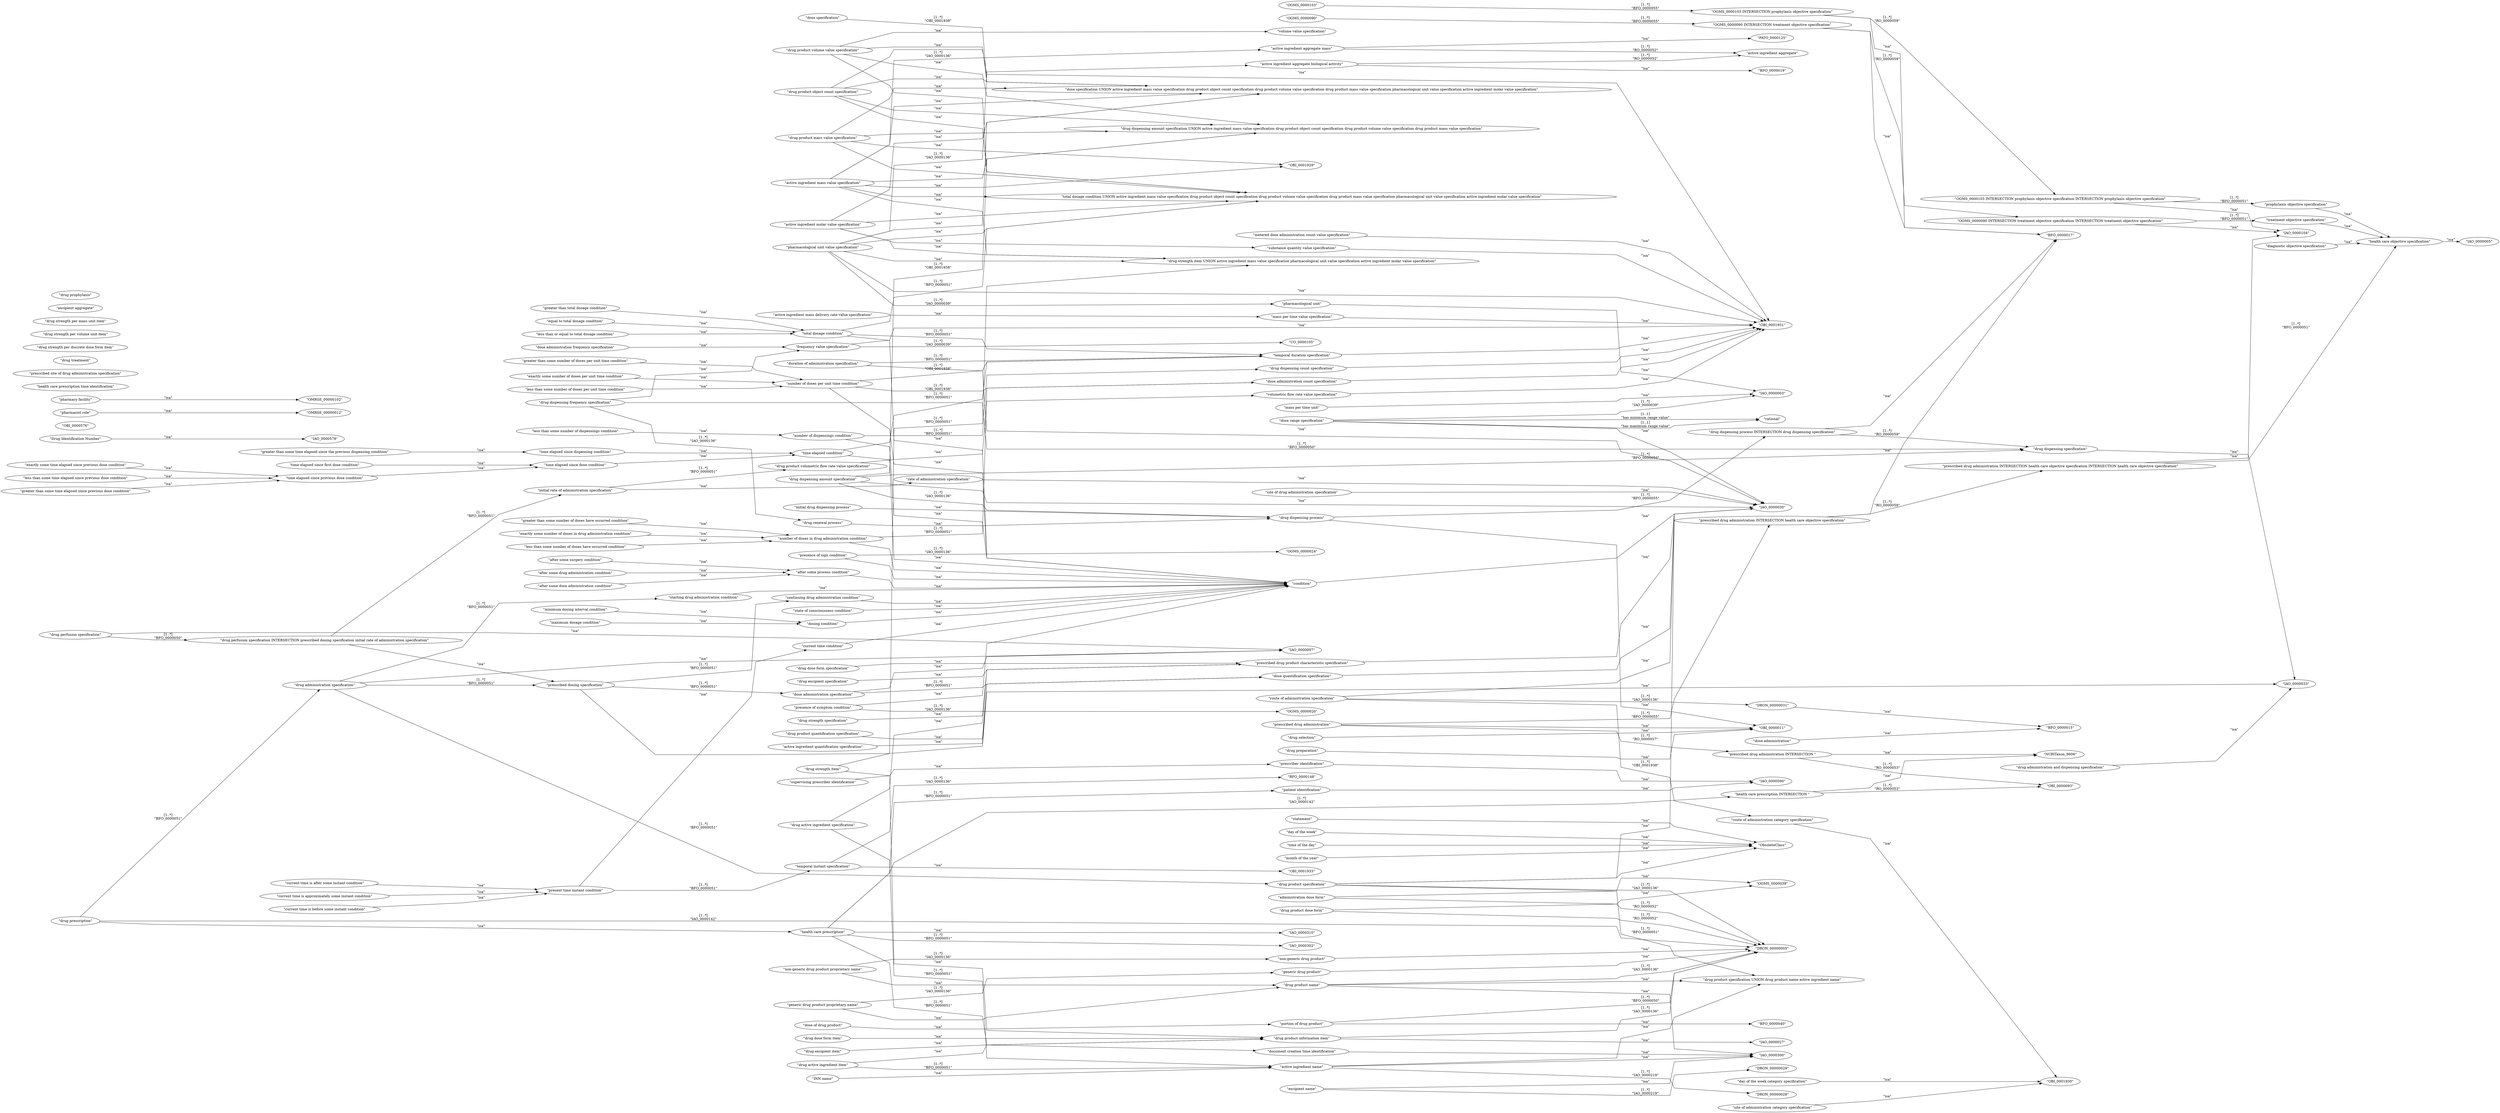 digraph G {
  splines=polyline;
  rankdir=LR;
  "BFO_0000015" [ label="\"BFO_0000015\"" ];
  "BFO_0000017" [ label="\"BFO_0000017\"" ];
  "BFO_0000019" [ label="\"BFO_0000019\"" ];
  "BFO_0000040" [ label="\"BFO_0000040\"" ];
  "BFO_0000148" [ label="\"BFO_0000148\"" ];
  "DRON_00000005" [ label="\"DRON_00000005\"" ];
  "DRON_00000028" [ label="\"DRON_00000028\"" ];
  "DRON_00000029" [ label="\"DRON_00000029\"" ];
  "DRON_00000031" [ label="\"DRON_00000031\"" ];
  "IAO_0000003" [ label="\"IAO_0000003\"" ];
  "IAO_0000005" [ label="\"IAO_0000005\"" ];
  "IAO_0000007" [ label="\"IAO_0000007\"" ];
  "IAO_0000027" [ label="\"IAO_0000027\"" ];
  "IAO_0000030" [ label="\"IAO_0000030\"" ];
  "IAO_0000033" [ label="\"IAO_0000033\"" ];
  "IAO_0000104" [ label="\"IAO_0000104\"" ];
  "IAO_0000300" [ label="\"IAO_0000300\"" ];
  "IAO_0000302" [ label="\"IAO_0000302\"" ];
  "IAO_0000310" [ label="\"IAO_0000310\"" ];
  "IAO_0000578" [ label="\"IAO_0000578\"" ];
  "IAO_0000590" [ label="\"IAO_0000590\"" ];
  "NCBITaxon_9606" [ label="\"NCBITaxon_9606\"" ];
  "OBI_0000011" [ label="\"OBI_0000011\"" ];
  "OBI_0000093" [ label="\"OBI_0000093\"" ];
  "OBI_0000576" [ label="\"OBI_0000576\"" ];
  "dose specification" [ label="\"dose specification\"" ];
  "OBI_0001929" [ label="\"OBI_0001929\"" ];
  "OBI_0001930" [ label="\"OBI_0001930\"" ];
  "OBI_0001931" [ label="\"OBI_0001931\"" ];
  "OBI_0001933" [ label="\"OBI_0001933\"" ];
  "volume value specification" [ label="\"volume value specification\"" ];
  "OGMS_0000020" [ label="\"OGMS_0000020\"" ];
  "OGMS_0000024" [ label="\"OGMS_0000024\"" ];
  "OGMS_0000039" [ label="\"OGMS_0000039\"" ];
  "OGMS_0000090" [ label="\"OGMS_0000090\"" ];
  "OGMS_0000103" [ label="\"OGMS_0000103\"" ];
  "OMRSE_00000012" [ label="\"OMRSE_00000012\"" ];
  "OMRSE_00000102" [ label="\"OMRSE_00000102\"" ];
  "PATO_0000125" [ label="\"PATO_0000125\"" ];
  "time elapsed since dispensing condition" [ label="\"time elapsed since dispensing condition\"" ];
  "health care prescription" [ label="\"health care prescription\"" ];
  "prescriber identification" [ label="\"prescriber identification\"" ];
  "patient identification" [ label="\"patient identification\"" ];
  "active ingredient aggregate mass" [ label="\"active ingredient aggregate mass\"" ];
  "document creation time identification" [ label="\"document creation time identification\"" ];
  "health care prescription time identification" [ label="\"health care prescription time identification\"" ];
  "drug administration and dispensing specification" [ label="\"drug administration and dispensing specification\"" ];
  "prescribed site of drug administration specification" [ label="\"prescribed site of drug administration specification\"" ];
  "prescribed drug product characteristic specification" [ label="\"prescribed drug product characteristic specification\"" ];
  "drug product information item" [ label="\"drug product information item\"" ];
  "drug treatment" [ label="\"drug treatment\"" ];
  "temporal instant specification" [ label="\"temporal instant specification\"" ];
  "route of administration specification" [ label="\"route of administration specification\"" ];
  "active ingredient mass value specification" [ label="\"active ingredient mass value specification\"" ];
  "drug strength specification" [ label="\"drug strength specification\"" ];
  "drug prescription" [ label="\"drug prescription\"" ];
  "drug strength item" [ label="\"drug strength item\"" ];
  "drug strength per discrete dose form item" [ label="\"drug strength per discrete dose form item\"" ];
  "drug strength per volume unit item" [ label="\"drug strength per volume unit item\"" ];
  "drug strength per mass unit item" [ label="\"drug strength per mass unit item\"" ];
  "duration of administration specification" [ label="\"duration of administration specification\"" ];
  "initial rate of administration specification" [ label="\"initial rate of administration specification\"" ];
  "drug active ingredient item" [ label="\"drug active ingredient item\"" ];
  "non-generic drug product proprietary name" [ label="\"non-generic drug product proprietary name\"" ];
  "drug dose form item" [ label="\"drug dose form item\"" ];
  "dose administration" [ label="\"dose administration\"" ];
  "presence of sign condition" [ label="\"presence of sign condition\"" ];
  "less than some time elapsed since previous dose condition" [ label="\"less than some time elapsed since previous dose condition\"" ];
  "drug product name" [ label="\"drug product name\"" ];
  "day of the week" [ label="\"day of the week\"" ];
  "drug dose form specification" [ label="\"drug dose form specification\"" ];
  "drug excipient specification" [ label="\"drug excipient specification\"" ];
  "drug active ingredient specification" [ label="\"drug active ingredient specification\"" ];
  "generic drug product proprietary name" [ label="\"generic drug product proprietary name\"" ];
  "current time is before some instant condition" [ label="\"current time is before some instant condition\"" ];
  "current time is after some instant condition" [ label="\"current time is after some instant condition\"" ];
  "current time is approximately some instant condition" [ label="\"current time is approximately some instant condition\"" ];
  "greater than some time elapsed since previous dose condition" [ label="\"greater than some time elapsed since previous dose condition\"" ];
  "exactly some time elapsed since previous dose condition" [ label="\"exactly some time elapsed since previous dose condition\"" ];
  "drug product specification" [ label="\"drug product specification\"" ];
  "drug product specification" [ label="\"drug product specification\"" ];
  "time of the day" [ label="\"time of the day\"" ];
  "month of the year" [ label="\"month of the year\"" ];
  "day of the week category specification" [ label="\"day of the week category specification\"" ];
  "drug excipient item" [ label="\"drug excipient item\"" ];
  "time elapsed since first dose condition" [ label="\"time elapsed since first dose condition\"" ];
  "time elapsed since previous dose condition" [ label="\"time elapsed since previous dose condition\"" ];
  "present time instant condition" [ label="\"present time instant condition\"" ];
  "pharmacy facility" [ label="\"pharmacy facility\"" ];
  "excipient name" [ label="\"excipient name\"" ];
  "number of doses in drug administration condition" [ label="\"number of doses in drug administration condition\"" ];
  "exactly some number of doses in drug administration condition" [ label="\"exactly some number of doses in drug administration condition\"" ];
  "drug selection" [ label="\"drug selection\"" ];
  "less than some number of doses have occurred condition" [ label="\"less than some number of doses have occurred condition\"" ];
  "greater than some number of doses have occurred condition" [ label="\"greater than some number of doses have occurred condition\"" ];
  "greater than some time elapsed since the previous dispensing condition" [ label="\"greater than some time elapsed since the previous dispensing condition\"" ];
  "pharmacist role" [ label="\"pharmacist role\"" ];
  "after some process condition" [ label="\"after some process condition\"" ];
  "after some drug administration condition" [ label="\"after some drug administration condition\"" ];
  "after some dose administration condition" [ label="\"after some dose administration condition\"" ];
  "after some surgery condition" [ label="\"after some surgery condition\"" ];
  "site of drug administration specification" [ label="\"site of drug administration specification\"" ];
  "drug dispensing specification" [ label="\"drug dispensing specification\"" ];
  "Drug Identification Number" [ label="\"Drug Identification Number\"" ];
  "metered dose administration count value specification" [ label="\"metered dose administration count value specification\"" ];
  "drug dispensing process" [ label="\"drug dispensing process\"" ];
  "drug perfusion specification" [ label="\"drug perfusion specification\"" ];
  "prescribed dosing specification" [ label="\"prescribed dosing specification\"" ];
  "dose of drug product" [ label="\"dose of drug product\"" ];
  "portion of drug product" [ label="\"portion of drug product\"" ];
  "supervising prescriber identification" [ label="\"supervising prescriber identification\"" ];
  "rate of administration specification" [ label="\"rate of administration specification\"" ];
  "site of administration category specification" [ label="\"site of administration category specification\"" ];
  "mass per time unit" [ label="\"mass per time unit\"" ];
  "dose range specification" [ label="\"dose range specification\"" ];
  "active ingredient aggregate" [ label="\"active ingredient aggregate\"" ];
  "excipient aggregate" [ label="\"excipient aggregate\"" ];
  "mass per time value specification" [ label="\"mass per time value specification\"" ];
  "drug renewal process" [ label="\"drug renewal process\"" ];
  "dose quantification specification" [ label="\"dose quantification specification\"" ];
  "active ingredient quantification specification" [ label="\"active ingredient quantification specification\"" ];
  "drug product quantification specification" [ label="\"drug product quantification specification\"" ];
  "active ingredient mass delivery rate value specification" [ label="\"active ingredient mass delivery rate value specification\"" ];
  "continuing drug administration condition" [ label="\"continuing drug administration condition\"" ];
  "starting drug administration condition" [ label="\"starting drug administration condition\"" ];
  "condition" [ label="\"condition\"" ];
  "minimum dosing interval condition" [ label="\"minimum dosing interval condition\"" ];
  "maximum dosage condition" [ label="\"maximum dosage condition\"" ];
  "dosing condition" [ label="\"dosing condition\"" ];
  "drug dispensing frequency specification" [ label="\"drug dispensing frequency specification\"" ];
  "drug dispensing count specification" [ label="\"drug dispensing count specification\"" ];
  "initial drug dispensing process" [ label="\"initial drug dispensing process\"" ];
  "dose administration specification" [ label="\"dose administration specification\"" ];
  "frequency value specification" [ label="\"frequency value specification\"" ];
  "drug prophylaxis" [ label="\"drug prophylaxis\"" ];
  "prescribed drug administration" [ label="\"prescribed drug administration\"" ];
  "health care objective specification" [ label="\"health care objective specification\"" ];
  "drug dispensing amount specification" [ label="\"drug dispensing amount specification\"" ];
  "treatment objective specification" [ label="\"treatment objective specification\"" ];
  "prophylaxis objective specification" [ label="\"prophylaxis objective specification\"" ];
  "diagnostic objective specification" [ label="\"diagnostic objective specification\"" ];
  "drug administration specification" [ label="\"drug administration specification\"" ];
  "drug product object count specification" [ label="\"drug product object count specification\"" ];
  "drug product volume value specification" [ label="\"drug product volume value specification\"" ];
  "drug product mass value specification" [ label="\"drug product mass value specification\"" ];
  "statement" [ label="\"statement\"" ];
  "temporal duration specification" [ label="\"temporal duration specification\"" ];
  "dose administration frequency specification" [ label="\"dose administration frequency specification\"" ];
  "pharmacological unit value specification" [ label="\"pharmacological unit value specification\"" ];
  "substance quantity value specification" [ label="\"substance quantity value specification\"" ];
  "volumetric flow rate value specification" [ label="\"volumetric flow rate value specification\"" ];
  "drug product volumetric flow rate value specification" [ label="\"drug product volumetric flow rate value specification\"" ];
  "active ingredient molar value specification" [ label="\"active ingredient molar value specification\"" ];
  "pharmacological unit" [ label="\"pharmacological unit\"" ];
  "dose administration count specification" [ label="\"dose administration count specification\"" ];
  "presence of symptom condition" [ label="\"presence of symptom condition\"" ];
  "state of consciousness condition" [ label="\"state of consciousness condition\"" ];
  "current time condition" [ label="\"current time condition\"" ];
  "time elapsed condition" [ label="\"time elapsed condition\"" ];
  "number of doses per unit time condition" [ label="\"number of doses per unit time condition\"" ];
  "less than some number of doses per unit time condition" [ label="\"less than some number of doses per unit time condition\"" ];
  "greater than some number of doses per unit time condition" [ label="\"greater than some number of doses per unit time condition\"" ];
  "exactly some number of doses per unit time condition" [ label="\"exactly some number of doses per unit time condition\"" ];
  "number of dispensings condition" [ label="\"number of dispensings condition\"" ];
  "less than some number of dispensings condition" [ label="\"less than some number of dispensings condition\"" ];
  "total dosage condition" [ label="\"total dosage condition\"" ];
  "less than or equal to total dosage condition" [ label="\"less than or equal to total dosage condition\"" ];
  "greater than total dosage condition" [ label="\"greater than total dosage condition\"" ];
  "equal to total dosage condition" [ label="\"equal to total dosage condition\"" ];
  "time elapsed since dose condition" [ label="\"time elapsed since dose condition\"" ];
  "route of administration category specification" [ label="\"route of administration category specification\"" ];
  "non-generic drug product" [ label="\"non-generic drug product\"" ];
  "generic drug product" [ label="\"generic drug product\"" ];
  "INN name" [ label="\"INN name\"" ];
  "active ingredient name" [ label="\"active ingredient name\"" ];
  "drug preparation" [ label="\"drug preparation\"" ];
  "administration dose form" [ label="\"administration dose form\"" ];
  "drug product dose form" [ label="\"drug product dose form\"" ];
  "active ingredient aggregate biological activity" [ label="\"active ingredient aggregate biological activity\"" ];
  "UO_0000105" [ label="\"UO_0000105\"" ];
  "ObsoleteClass" [ label="\"ObsoleteClass\"" ];
  "drug product specification UNION drug product name active ingredient name" [ label="\"drug product specification UNION drug product name active ingredient name\"" ];
  "drug dispensing amount specification UNION active ingredient mass value specification drug product object count specification drug product volume value specification drug product mass value specification" [ label="\"drug dispensing amount specification UNION active ingredient mass value specification drug product object count specification drug product volume value specification drug product mass value specification\"" ];
  "prescribed drug administration INTERSECTION health care objective specification" [ label="\"prescribed drug administration INTERSECTION health care objective specification\"" ];
  "prescribed drug administration INTERSECTION health care objective specification INTERSECTION health care objective specification" [ label="\"prescribed drug administration INTERSECTION health care objective specification INTERSECTION health care objective specification\"" ];
  "drug perfusion specification INTERSECTION prescribed dosing specification initial rate of administration specification" [ label="\"drug perfusion specification INTERSECTION prescribed dosing specification initial rate of administration specification\"" ];
  "OGMS_0000103 INTERSECTION prophylaxis objective specification" [ label="\"OGMS_0000103 INTERSECTION prophylaxis objective specification\"" ];
  "OGMS_0000103 INTERSECTION prophylaxis objective specification INTERSECTION prophylaxis objective specification" [ label="\"OGMS_0000103 INTERSECTION prophylaxis objective specification INTERSECTION prophylaxis objective specification\"" ];
  "dose specification UNION active ingredient mass value specification drug product object count specification drug product volume value specification drug product mass value specification pharmacological unit value specification active ingredient molar value specification" [ label="\"dose specification UNION active ingredient mass value specification drug product object count specification drug product volume value specification drug product mass value specification pharmacological unit value specification active ingredient molar value specification\"" ];
  "prescribed drug administration INTERSECTION " [ label="\"prescribed drug administration INTERSECTION \"" ];
  "drug dispensing process INTERSECTION drug dispensing specification" [ label="\"drug dispensing process INTERSECTION drug dispensing specification\"" ];
  "health care prescription INTERSECTION " [ label="\"health care prescription INTERSECTION \"" ];
  "drug strength item UNION active ingredient mass value specification pharmacological unit value specification active ingredient molar value specification" [ label="\"drug strength item UNION active ingredient mass value specification pharmacological unit value specification active ingredient molar value specification\"" ];
  "OGMS_0000090 INTERSECTION treatment objective specification" [ label="\"OGMS_0000090 INTERSECTION treatment objective specification\"" ];
  "OGMS_0000090 INTERSECTION treatment objective specification INTERSECTION treatment objective specification" [ label="\"OGMS_0000090 INTERSECTION treatment objective specification INTERSECTION treatment objective specification\"" ];
  "total dosage condition UNION active ingredient mass value specification drug product object count specification drug product volume value specification drug product mass value specification pharmacological unit value specification active ingredient molar value specification" [ label="\"total dosage condition UNION active ingredient mass value specification drug product object count specification drug product volume value specification drug product mass value specification pharmacological unit value specification active ingredient molar value specification\"" ];
  "rational" [ label="\"rational\"" ];
  "statement" -> "ObsoleteClass" [ label="\"isa\"" ];
  "drug product quantification specification" -> "dose quantification specification" [ label="\"isa\"" ];
  "exactly some time elapsed since previous dose condition" -> "time elapsed since previous dose condition" [ label="\"isa\"" ];
  "total dosage condition" -> "condition" [ label="\"isa\"" ];
  "active ingredient aggregate mass" -> "PATO_0000125" [ label="\"isa\"" ];
  "number of dispensings condition" -> "condition" [ label="\"isa\"" ];
  "less than some number of doses have occurred condition" -> "number of doses in drug administration condition" [ label="\"isa\"" ];
  "health care prescription" -> "IAO_0000310" [ label="\"isa\"" ];
  "dose of drug product" -> "portion of drug product" [ label="\"isa\"" ];
  "dose quantification specification" -> "IAO_0000030" [ label="\"isa\"" ];
  "excipient name" -> "IAO_0000300" [ label="\"isa\"" ];
  "drug product specification" -> "ObsoleteClass" [ label="\"isa\"" ];
  "prescribed dosing specification" -> "IAO_0000033" [ label="\"isa\"" ];
  "drug product mass value specification" -> "OBI_0001929" [ label="\"isa\"" ];
  "drug active ingredient item" -> "drug product information item" [ label="\"isa\"" ];
  "drug product object count specification" -> "OBI_0001931" [ label="\"isa\"" ];
  "dose administration" -> "BFO_0000015" [ label="\"isa\"" ];
  "dose administration count specification" -> "OBI_0001931" [ label="\"isa\"" ];
  "condition" -> "IAO_0000030" [ label="\"isa\"" ];
  "prophylaxis objective specification" -> "health care objective specification" [ label="\"isa\"" ];
  "drug strength specification" -> "prescribed drug product characteristic specification" [ label="\"isa\"" ];
  "time of the day" -> "ObsoleteClass" [ label="\"isa\"" ];
  "less than or equal to total dosage condition" -> "total dosage condition" [ label="\"isa\"" ];
  "duration of administration specification" -> "IAO_0000030" [ label="\"isa\"" ];
  "drug dispensing frequency specification" -> "frequency value specification" [ label="\"isa\"" ];
  "minimum dosing interval condition" -> "dosing condition" [ label="\"isa\"" ];
  "number of doses in drug administration condition" -> "condition" [ label="\"isa\"" ];
  "greater than some time elapsed since the previous dispensing condition" -> "time elapsed since dispensing condition" [ label="\"isa\"" ];
  "drug dose form item" -> "drug product information item" [ label="\"isa\"" ];
  "greater than total dosage condition" -> "total dosage condition" [ label="\"isa\"" ];
  "temporal instant specification" -> "OBI_0001933" [ label="\"isa\"" ];
  "less than some number of dispensings condition" -> "number of dispensings condition" [ label="\"isa\"" ];
  "active ingredient molar value specification" -> "substance quantity value specification" [ label="\"isa\"" ];
  "prescriber identification" -> "IAO_0000590" [ label="\"isa\"" ];
  "pharmacological unit" -> "IAO_0000003" [ label="\"isa\"" ];
  "equal to total dosage condition" -> "total dosage condition" [ label="\"isa\"" ];
  "non-generic drug product" -> "DRON_00000005" [ label="\"isa\"" ];
  "pharmacy facility" -> "OMRSE_00000102" [ label="\"isa\"" ];
  "continuing drug administration condition" -> "condition" [ label="\"isa\"" ];
  "day of the week" -> "ObsoleteClass" [ label="\"isa\"" ];
  "drug strength item" -> "drug product information item" [ label="\"isa\"" ];
  "active ingredient mass delivery rate value specification" -> "mass per time value specification" [ label="\"isa\"" ];
  "non-generic drug product proprietary name" -> "drug product name" [ label="\"isa\"" ];
  "prescribed drug product characteristic specification" -> "IAO_0000030" [ label="\"isa\"" ];
  "drug prescription" -> "health care prescription" [ label="\"isa\"" ];
  "mass per time value specification" -> "OBI_0001931" [ label="\"isa\"" ];
  "present time instant condition" -> "current time condition" [ label="\"isa\"" ];
  "greater than some number of doses have occurred condition" -> "number of doses in drug administration condition" [ label="\"isa\"" ];
  "starting drug administration condition" -> "condition" [ label="\"isa\"" ];
  "site of drug administration specification" -> "IAO_0000030" [ label="\"isa\"" ];
  "drug selection" -> "OBI_0000011" [ label="\"isa\"" ];
  "route of administration specification" -> "IAO_0000030" [ label="\"isa\"" ];
  "DRON_00000031" -> "BFO_0000015" [ label="\"isa\"" ];
  "drug product volume value specification" -> "volume value specification" [ label="\"isa\"" ];
  "treatment objective specification" -> "health care objective specification" [ label="\"isa\"" ];
  "pharmacist role" -> "OMRSE_00000012" [ label="\"isa\"" ];
  "day of the week category specification" -> "OBI_0001930" [ label="\"isa\"" ];
  "diagnostic objective specification" -> "health care objective specification" [ label="\"isa\"" ];
  "state of consciousness condition" -> "condition" [ label="\"isa\"" ];
  "document creation time identification" -> "IAO_0000300" [ label="\"isa\"" ];
  "drug product name" -> "IAO_0000300" [ label="\"isa\"" ];
  "drug dispensing specification" -> "IAO_0000033" [ label="\"isa\"" ];
  "drug administration and dispensing specification" -> "IAO_0000033" [ label="\"isa\"" ];
  "temporal duration specification" -> "OBI_0001931" [ label="\"isa\"" ];
  "presence of symptom condition" -> "condition" [ label="\"isa\"" ];
  "after some dose administration condition" -> "after some process condition" [ label="\"isa\"" ];
  "less than some number of doses per unit time condition" -> "number of doses per unit time condition" [ label="\"isa\"" ];
  "initial rate of administration specification" -> "rate of administration specification" [ label="\"isa\"" ];
  "prescribed drug administration" -> "OBI_0000011" [ label="\"isa\"" ];
  "generic drug product" -> "DRON_00000005" [ label="\"isa\"" ];
  "drug renewal process" -> "drug dispensing process" [ label="\"isa\"" ];
  "dose range specification" -> "IAO_0000030" [ label="\"isa\"" ];
  "drug excipient specification" -> "prescribed drug product characteristic specification" [ label="\"isa\"" ];
  "greater than some number of doses per unit time condition" -> "number of doses per unit time condition" [ label="\"isa\"" ];
  "initial drug dispensing process" -> "drug dispensing process" [ label="\"isa\"" ];
  "active ingredient aggregate biological activity" -> "BFO_0000019" [ label="\"isa\"" ];
  "drug product specification" -> "IAO_0000030" [ label="\"isa\"" ];
  "time elapsed since dispensing condition" -> "time elapsed condition" [ label="\"isa\"" ];
  "after some drug administration condition" -> "after some process condition" [ label="\"isa\"" ];
  "drug dispensing process" -> "OBI_0000011" [ label="\"isa\"" ];
  "after some process condition" -> "condition" [ label="\"isa\"" ];
  "drug active ingredient specification" -> "prescribed drug product characteristic specification" [ label="\"isa\"" ];
  "drug excipient item" -> "drug product information item" [ label="\"isa\"" ];
  "frequency value specification" -> "OBI_0001931" [ label="\"isa\"" ];
  "exactly some number of doses in drug administration condition" -> "number of doses in drug administration condition" [ label="\"isa\"" ];
  "active ingredient name" -> "IAO_0000300" [ label="\"isa\"" ];
  "health care objective specification" -> "IAO_0000005" [ label="\"isa\"" ];
  "after some surgery condition" -> "after some process condition" [ label="\"isa\"" ];
  "drug preparation" -> "OBI_0000011" [ label="\"isa\"" ];
  "current time condition" -> "condition" [ label="\"isa\"" ];
  "current time is after some instant condition" -> "present time instant condition" [ label="\"isa\"" ];
  "drug dispensing count specification" -> "OBI_0001931" [ label="\"isa\"" ];
  "drug administration specification" -> "IAO_0000007" [ label="\"isa\"" ];
  "drug perfusion specification" -> "IAO_0000007" [ label="\"isa\"" ];
  "drug dose form specification" -> "prescribed drug product characteristic specification" [ label="\"isa\"" ];
  "time elapsed since first dose condition" -> "time elapsed since dose condition" [ label="\"isa\"" ];
  "time elapsed since previous dose condition" -> "time elapsed since dose condition" [ label="\"isa\"" ];
  "exactly some number of doses per unit time condition" -> "number of doses per unit time condition" [ label="\"isa\"" ];
  "administration dose form" -> "OGMS_0000039" [ label="\"isa\"" ];
  "drug product volumetric flow rate value specification" -> "volumetric flow rate value specification" [ label="\"isa\"" ];
  "current time is approximately some instant condition" -> "present time instant condition" [ label="\"isa\"" ];
  "supervising prescriber identification" -> "prescriber identification" [ label="\"isa\"" ];
  "greater than some time elapsed since previous dose condition" -> "time elapsed since previous dose condition" [ label="\"isa\"" ];
  "current time is before some instant condition" -> "present time instant condition" [ label="\"isa\"" ];
  "time elapsed since dose condition" -> "time elapsed condition" [ label="\"isa\"" ];
  "drug product dose form" -> "OGMS_0000039" [ label="\"isa\"" ];
  "pharmacological unit value specification" -> "OBI_0001931" [ label="\"isa\"" ];
  "patient identification" -> "IAO_0000590" [ label="\"isa\"" ];
  "number of doses per unit time condition" -> "condition" [ label="\"isa\"" ];
  "maximum dosage condition" -> "dosing condition" [ label="\"isa\"" ];
  "dose administration frequency specification" -> "frequency value specification" [ label="\"isa\"" ];
  "route of administration category specification" -> "OBI_0001930" [ label="\"isa\"" ];
  "metered dose administration count value specification" -> "OBI_0001931" [ label="\"isa\"" ];
  "drug dispensing amount specification" -> "IAO_0000030" [ label="\"isa\"" ];
  "month of the year" -> "ObsoleteClass" [ label="\"isa\"" ];
  "substance quantity value specification" -> "OBI_0001931" [ label="\"isa\"" ];
  "site of administration category specification" -> "OBI_0001930" [ label="\"isa\"" ];
  "drug product information item" -> "IAO_0000027" [ label="\"isa\"" ];
  "Drug Identification Number" -> "IAO_0000578" [ label="\"isa\"" ];
  "dosing condition" -> "condition" [ label="\"isa\"" ];
  "less than some time elapsed since previous dose condition" -> "time elapsed since previous dose condition" [ label="\"isa\"" ];
  "active ingredient mass value specification" -> "OBI_0001929" [ label="\"isa\"" ];
  "time elapsed condition" -> "condition" [ label="\"isa\"" ];
  "volumetric flow rate value specification" -> "OBI_0001931" [ label="\"isa\"" ];
  "rate of administration specification" -> "IAO_0000030" [ label="\"isa\"" ];
  "dose administration specification" -> "IAO_0000007" [ label="\"isa\"" ];
  "portion of drug product" -> "BFO_0000040" [ label="\"isa\"" ];
  "active ingredient quantification specification" -> "dose quantification specification" [ label="\"isa\"" ];
  "INN name" -> "active ingredient name" [ label="\"isa\"" ];
  "mass per time unit" -> "IAO_0000003" [ label="\"isa\"" ];
  "generic drug product proprietary name" -> "drug product name" [ label="\"isa\"" ];
  "presence of sign condition" -> "condition" [ label="\"isa\"" ];
  "drug product name" -> "drug product specification UNION drug product name active ingredient name" [ label="\"isa\"" ];
  "active ingredient name" -> "drug product specification UNION drug product name active ingredient name" [ label="\"isa\"" ];
  "active ingredient mass value specification" -> "drug dispensing amount specification UNION active ingredient mass value specification drug product object count specification drug product volume value specification drug product mass value specification" [ label="\"isa\"" ];
  "drug product object count specification" -> "drug dispensing amount specification UNION active ingredient mass value specification drug product object count specification drug product volume value specification drug product mass value specification" [ label="\"isa\"" ];
  "drug product volume value specification" -> "drug dispensing amount specification UNION active ingredient mass value specification drug product object count specification drug product volume value specification drug product mass value specification" [ label="\"isa\"" ];
  "drug product mass value specification" -> "drug dispensing amount specification UNION active ingredient mass value specification drug product object count specification drug product volume value specification drug product mass value specification" [ label="\"isa\"" ];
  "prescribed drug administration INTERSECTION health care objective specification" -> "BFO_0000017" [ label="\"isa\"" ];
  "prescribed drug administration INTERSECTION health care objective specification INTERSECTION health care objective specification" -> "IAO_0000104" [ label="\"isa\"" ];
  "drug perfusion specification INTERSECTION prescribed dosing specification initial rate of administration specification" -> "prescribed dosing specification" [ label="\"isa\"" ];
  "OGMS_0000103 INTERSECTION prophylaxis objective specification" -> "BFO_0000017" [ label="\"isa\"" ];
  "OGMS_0000103 INTERSECTION prophylaxis objective specification INTERSECTION prophylaxis objective specification" -> "IAO_0000104" [ label="\"isa\"" ];
  "active ingredient mass value specification" -> "dose specification UNION active ingredient mass value specification drug product object count specification drug product volume value specification drug product mass value specification pharmacological unit value specification active ingredient molar value specification" [ label="\"isa\"" ];
  "drug product object count specification" -> "dose specification UNION active ingredient mass value specification drug product object count specification drug product volume value specification drug product mass value specification pharmacological unit value specification active ingredient molar value specification" [ label="\"isa\"" ];
  "drug product volume value specification" -> "dose specification UNION active ingredient mass value specification drug product object count specification drug product volume value specification drug product mass value specification pharmacological unit value specification active ingredient molar value specification" [ label="\"isa\"" ];
  "drug product mass value specification" -> "dose specification UNION active ingredient mass value specification drug product object count specification drug product volume value specification drug product mass value specification pharmacological unit value specification active ingredient molar value specification" [ label="\"isa\"" ];
  "pharmacological unit value specification" -> "dose specification UNION active ingredient mass value specification drug product object count specification drug product volume value specification drug product mass value specification pharmacological unit value specification active ingredient molar value specification" [ label="\"isa\"" ];
  "active ingredient molar value specification" -> "dose specification UNION active ingredient mass value specification drug product object count specification drug product volume value specification drug product mass value specification pharmacological unit value specification active ingredient molar value specification" [ label="\"isa\"" ];
  "prescribed drug administration INTERSECTION " -> "NCBITaxon_9606" [ label="\"isa\"" ];
  "drug dispensing process INTERSECTION drug dispensing specification" -> "BFO_0000017" [ label="\"isa\"" ];
  "health care prescription INTERSECTION " -> "NCBITaxon_9606" [ label="\"isa\"" ];
  "active ingredient mass value specification" -> "drug strength item UNION active ingredient mass value specification pharmacological unit value specification active ingredient molar value specification" [ label="\"isa\"" ];
  "pharmacological unit value specification" -> "drug strength item UNION active ingredient mass value specification pharmacological unit value specification active ingredient molar value specification" [ label="\"isa\"" ];
  "active ingredient molar value specification" -> "drug strength item UNION active ingredient mass value specification pharmacological unit value specification active ingredient molar value specification" [ label="\"isa\"" ];
  "OGMS_0000090 INTERSECTION treatment objective specification" -> "BFO_0000017" [ label="\"isa\"" ];
  "OGMS_0000090 INTERSECTION treatment objective specification INTERSECTION treatment objective specification" -> "IAO_0000104" [ label="\"isa\"" ];
  "active ingredient mass value specification" -> "total dosage condition UNION active ingredient mass value specification drug product object count specification drug product volume value specification drug product mass value specification pharmacological unit value specification active ingredient molar value specification" [ label="\"isa\"" ];
  "drug product object count specification" -> "total dosage condition UNION active ingredient mass value specification drug product object count specification drug product volume value specification drug product mass value specification pharmacological unit value specification active ingredient molar value specification" [ label="\"isa\"" ];
  "drug product volume value specification" -> "total dosage condition UNION active ingredient mass value specification drug product object count specification drug product volume value specification drug product mass value specification pharmacological unit value specification active ingredient molar value specification" [ label="\"isa\"" ];
  "drug product mass value specification" -> "total dosage condition UNION active ingredient mass value specification drug product object count specification drug product volume value specification drug product mass value specification pharmacological unit value specification active ingredient molar value specification" [ label="\"isa\"" ];
  "pharmacological unit value specification" -> "total dosage condition UNION active ingredient mass value specification drug product object count specification drug product volume value specification drug product mass value specification pharmacological unit value specification active ingredient molar value specification" [ label="\"isa\"" ];
  "active ingredient molar value specification" -> "total dosage condition UNION active ingredient mass value specification drug product object count specification drug product volume value specification drug product mass value specification pharmacological unit value specification active ingredient molar value specification" [ label="\"isa\"" ];
  "drug prescription" -> "drug administration specification" [ label="[1..*]
\"BFO_0000051\"" ];
  "drug product specification" -> "drug product specification UNION drug product name active ingredient name" [ label="[1..*]
\"BFO_0000051\"" ];
  "drug dispensing amount specification" -> "drug dispensing amount specification UNION active ingredient mass value specification drug product object count specification drug product volume value specification drug product mass value specification" [ label="[1..*]
\"OBI_0001938\"" ];
  "administration dose form" -> "DRON_00000005" [ label="[1..*]
\"RO_0000052\"" ];
  "active ingredient mass value specification" -> "active ingredient aggregate mass" [ label="[1..*]
\"IAO_0000136\"" ];
  "active ingredient aggregate mass" -> "active ingredient aggregate" [ label="[1..*]
\"RO_0000052\"" ];
  "prescribed dosing specification" -> "continuing drug administration condition" [ label="[1..*]
\"BFO_0000051\"" ];
  "drug product information item" -> "DRON_00000005" [ label="[1..*]
\"IAO_0000136\"" ];
  "active ingredient aggregate biological activity" -> "active ingredient aggregate" [ label="[1..*]
\"RO_0000052\"" ];
  "drug administration specification" -> "drug product specification" [ label="[1..*]
\"BFO_0000051\"" ];
  "prescribed drug administration" -> "prescribed drug administration INTERSECTION health care objective specification" [ label="[1..*]
\"BFO_0000055\"" ];
  "prescribed drug administration INTERSECTION health care objective specification" -> "prescribed drug administration INTERSECTION health care objective specification INTERSECTION health care objective specification" [ label="[1..*]
\"RO_0000059\"" ];
  "prescribed drug administration INTERSECTION health care objective specification INTERSECTION health care objective specification" -> "health care objective specification" [ label="[1..*]
\"BFO_0000051\"" ];
  "pharmacological unit value specification" -> "pharmacological unit" [ label="[1..*]
\"IAO_0000039\"" ];
  "drug perfusion specification" -> "drug perfusion specification INTERSECTION prescribed dosing specification initial rate of administration specification" [ label="[1..*]
\"BFO_0000050\"" ];
  "drug perfusion specification INTERSECTION prescribed dosing specification initial rate of administration specification" -> "initial rate of administration specification" [ label="[1..*]
\"BFO_0000051\"" ];
  "drug administration specification" -> "starting drug administration condition" [ label="[1..*]
\"BFO_0000051\"" ];
  "pharmacological unit value specification" -> "active ingredient aggregate biological activity" [ label="[1..*]
\"IAO_0000136\"" ];
  "drug dispensing amount specification" -> "drug dispensing specification" [ label="[1..*]
\"BFO_0000050\"" ];
  "initial rate of administration specification" -> "drug product volumetric flow rate value specification" [ label="[1..*]
\"BFO_0000051\"" ];
  "drug active ingredient specification" -> "active ingredient name" [ label="[1..*]
\"BFO_0000051\"" ];
  "OGMS_0000103" -> "OGMS_0000103 INTERSECTION prophylaxis objective specification" [ label="[1..*]
\"BFO_0000055\"" ];
  "OGMS_0000103 INTERSECTION prophylaxis objective specification" -> "OGMS_0000103 INTERSECTION prophylaxis objective specification INTERSECTION prophylaxis objective specification" [ label="[1..*]
\"RO_0000059\"" ];
  "OGMS_0000103 INTERSECTION prophylaxis objective specification INTERSECTION prophylaxis objective specification" -> "prophylaxis objective specification" [ label="[1..*]
\"BFO_0000051\"" ];
  "dose specification" -> "dose specification UNION active ingredient mass value specification drug product object count specification drug product volume value specification drug product mass value specification pharmacological unit value specification active ingredient molar value specification" [ label="[1..*]
\"OBI_0001938\"" ];
  "active ingredient name" -> "DRON_00000028" [ label="[1..*]
\"IAO_0000219\"" ];
  "prescribed drug administration" -> "prescribed drug administration INTERSECTION " [ label="[1..*]
\"RO_0000057\"" ];
  "prescribed drug administration INTERSECTION " -> "OBI_0000093" [ label="[1..*]
\"RO_0000053\"" ];
  "drug dispensing frequency specification" -> "drug renewal process" [ label="[1..*]
\"IAO_0000136\"" ];
  "drug dispensing amount specification" -> "drug dispensing process" [ label="[1..*]
\"IAO_0000136\"" ];
  "dose administration specification" -> "dose quantification specification" [ label="[1..*]
\"BFO_0000051\"" ];
  "presence of symptom condition" -> "OGMS_0000020" [ label="[1..*]
\"IAO_0000136\"" ];
  "duration of administration specification" -> "temporal duration specification" [ label="[1..*]
\"BFO_0000051\"" ];
  "drug product specification" -> "DRON_00000005" [ label="[1..*]
\"IAO_0000136\"" ];
  "prescribed dosing specification" -> "dose administration specification" [ label="[1..*]
\"BFO_0000051\"" ];
  "non-generic drug product proprietary name" -> "non-generic drug product" [ label="[1..*]
\"IAO_0000136\"" ];
  "time elapsed condition" -> "temporal duration specification" [ label="[1..*]
\"BFO_0000051\"" ];
  "drug administration specification" -> "prescribed dosing specification" [ label="[1..*]
\"BFO_0000051\"" ];
  "drug dispensing frequency specification" -> "drug dispensing specification" [ label="[1..*]
\"BFO_0000050\"" ];
  "drug prescription" -> "DRON_00000005" [ label="[1..*]
\"IAO_0000142\"" ];
  "presence of sign condition" -> "OGMS_0000024" [ label="[1..*]
\"IAO_0000136\"" ];
  "excipient name" -> "DRON_00000029" [ label="[1..*]
\"IAO_0000219\"" ];
  "temporal instant specification" -> "BFO_0000148" [ label="[1..*]
\"IAO_0000136\"" ];
  "drug dispensing process" -> "drug dispensing process INTERSECTION drug dispensing specification" [ label="[1..*]
\"BFO_0000055\"" ];
  "drug dispensing process INTERSECTION drug dispensing specification" -> "drug dispensing specification" [ label="[1..*]
\"RO_0000059\"" ];
  "route of administration specification" -> "route of administration category specification" [ label="[1..*]
\"OBI_0001938\"" ];
  "drug product dose form" -> "DRON_00000005" [ label="[1..*]
\"RO_0000052\"" ];
  "number of doses per unit time condition" -> "temporal duration specification" [ label="[1..*]
\"OBI_0001938\"" ];
  "portion of drug product" -> "DRON_00000005" [ label="[1..*]
\"BFO_0000050\"" ];
  "generic drug product proprietary name" -> "generic drug product" [ label="[1..*]
\"IAO_0000136\"" ];
  "frequency value specification" -> "UO_0000105" [ label="[1..*]
\"IAO_0000039\"" ];
  "health care prescription" -> "health care prescription INTERSECTION " [ label="[1..*]
\"IAO_0000142\"" ];
  "health care prescription INTERSECTION " -> "OBI_0000093" [ label="[1..*]
\"RO_0000053\"" ];
  "present time instant condition" -> "temporal instant specification" [ label="[1..*]
\"BFO_0000051\"" ];
  "number of doses per unit time condition" -> "dose administration count specification" [ label="[1..*]
\"OBI_0001938\"" ];
  "number of doses in drug administration condition" -> "dose administration count specification" [ label="[1..*]
\"BFO_0000051\"" ];
  "drug strength item" -> "drug strength item UNION active ingredient mass value specification pharmacological unit value specification active ingredient molar value specification" [ label="[1..*]
\"BFO_0000051\"" ];
  "drug product name" -> "DRON_00000005" [ label="[1..*]
\"IAO_0000136\"" ];
  "OGMS_0000090" -> "OGMS_0000090 INTERSECTION treatment objective specification" [ label="[1..*]
\"BFO_0000055\"" ];
  "OGMS_0000090 INTERSECTION treatment objective specification" -> "OGMS_0000090 INTERSECTION treatment objective specification INTERSECTION treatment objective specification" [ label="[1..*]
\"RO_0000059\"" ];
  "OGMS_0000090 INTERSECTION treatment objective specification INTERSECTION treatment objective specification" -> "treatment objective specification" [ label="[1..*]
\"BFO_0000051\"" ];
  "number of dispensings condition" -> "drug dispensing count specification" [ label="[1..*]
\"BFO_0000051\"" ];
  "dose range specification" -> "IAO_0000003" [ label="[1..*]
\"IAO_0000039\"" ];
  "health care prescription" -> "IAO_0000302" [ label="[1..*]
\"BFO_0000051\"" ];
  "health care prescription" -> "patient identification" [ label="[1..*]
\"BFO_0000051\"" ];
  "health care prescription" -> "document creation time identification" [ label="[1..*]
\"BFO_0000051\"" ];
  "drug active ingredient item" -> "active ingredient name" [ label="[1..*]
\"BFO_0000051\"" ];
  "total dosage condition" -> "temporal duration specification" [ label="[1..*]
\"BFO_0000051\"" ];
  "total dosage condition" -> "total dosage condition UNION active ingredient mass value specification drug product object count specification drug product volume value specification drug product mass value specification pharmacological unit value specification active ingredient molar value specification" [ label="[1..*]
\"BFO_0000051\"" ];
  "route of administration specification" -> "DRON_00000031" [ label="[1..*]
\"IAO_0000136\"" ];
  "dose range specification" -> "rational" [ label="[1..1]
\"has minimum range value\"" ];
  "dose range specification" -> "rational" [ label="[1..1]
\"has maximum range value\"" ];
}
